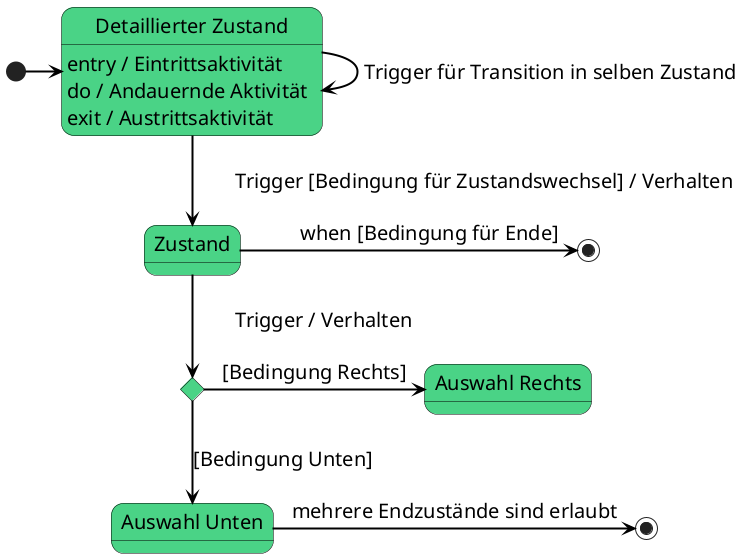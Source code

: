 @startuml
skinparam state {
  BackgroundColor #4AD386
  BorderColor #a0a0a0
  BackgroundColor<<Main>> gold
  BorderColor black
  ArrowColor black
  ArrowThickness 2
  FontName  Arial Unicode MS
  FontSize 20
}

skinparam ArrowColor black
skinparam ArrowThickness 2

skinparam activityDiamondBackgroundColor #4AD386
skinparam activityDiamondBorderColor black
skinparam activityDiamondFont Arial Unicode MS
skinparam activityArrowFontSize 20
skinparam activityArrowFont Arial Unicode MS

state "Detaillierter Zustand" as A
state "Zustand" as B
state "Auswahl Unten" as C
state "Auswahl Rechts" as D

state Choice <<choice>>
state AnotherEnd <<end>>

[*] -> A
A --> A : Trigger für Transition in selben Zustand
A: entry / Eintrittsaktivität
A: do / Andauernde Aktivität
A: exit / Austrittsaktivität

A --> B : \tTrigger [Bedingung für Zustandswechsel] / Verhalten
B -> [*] : \twhen [Bedingung für Ende]

B --> Choice : \tTrigger / Verhalten

Choice --> C : [Bedingung Unten]
Choice -> D : [Bedingung Rechts]

C -> AnotherEnd : mehrere Endzustände sind erlaubt
@enduml
